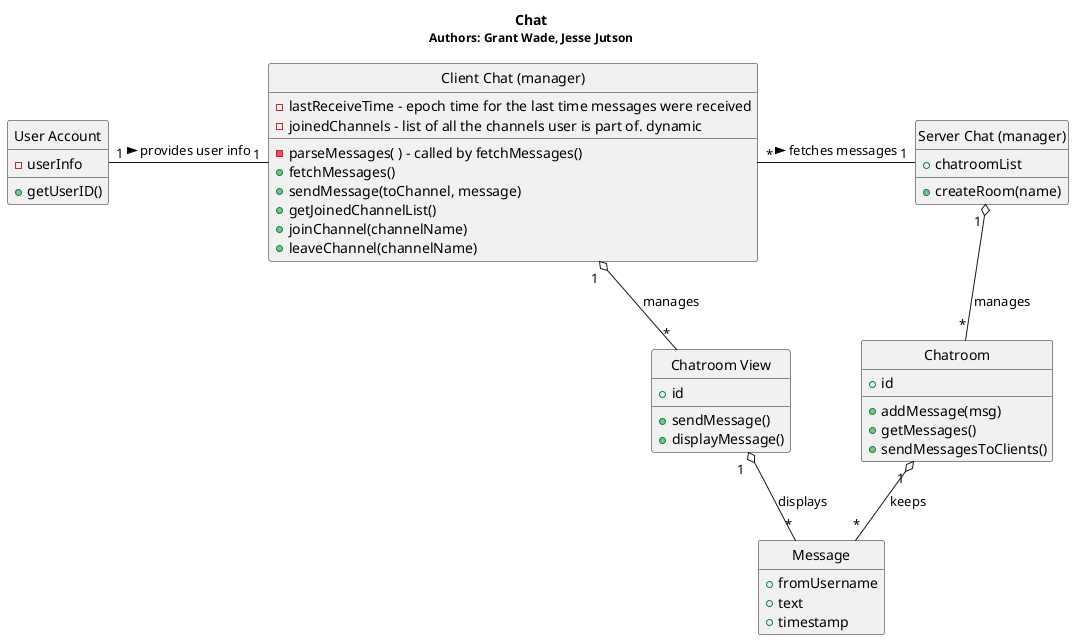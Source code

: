 @startuml
hide circle
hide empty members

Title <b>Chat</b>\n<size:12>Authors: Grant Wade, Jesse Jutson</size>


class "Server Chat (manager)" as chat{
	+chatroomList
	+createRoom(name)

}

class "Chatroom" as chatroom{
	+id
	+addMessage(msg)
	+getMessages()
	+sendMessagesToClients()
}

/'
class "Chat Message" as chatMsg{
	+fromUsername
	+text
	+timestamp
}
'/


class "Client Chat (manager)" as clientChat{
	-lastReceiveTime - epoch time for the last time messages were received
	-joinedChannels - list of all the channels user is part of. dynamic

	-parseMessages( ) - called by fetchMessages()
	+fetchMessages()
	+sendMessage(toChannel, message)
	+getJoinedChannelList()
	+joinChannel(channelName)
	+leaveChannel(channelName)
}

class "Chatroom View" as clientChatroom{
	+id
	+sendMessage()
	+displayMessage()
}


class "Message" as msg{
'	+fromID
	+fromUsername
	+text
	+timestamp
}


class "User Account" as userAccount{
	-userInfo
	+getUserID()
}


chat "1 " o-- "*" chatroom : manages
chatroom "1 " o-- "*" msg : keeps

clientChat "1  " o-- "*" clientChatroom : manages
userAccount "1" -right- "1" clientChat : provides user info >
clientChatroom "1  " o-- "*" msg : displays

'projectChat -r-|> clientChatroom

clientChat "*" -r- "1" chat : fetches messages >

@enduml